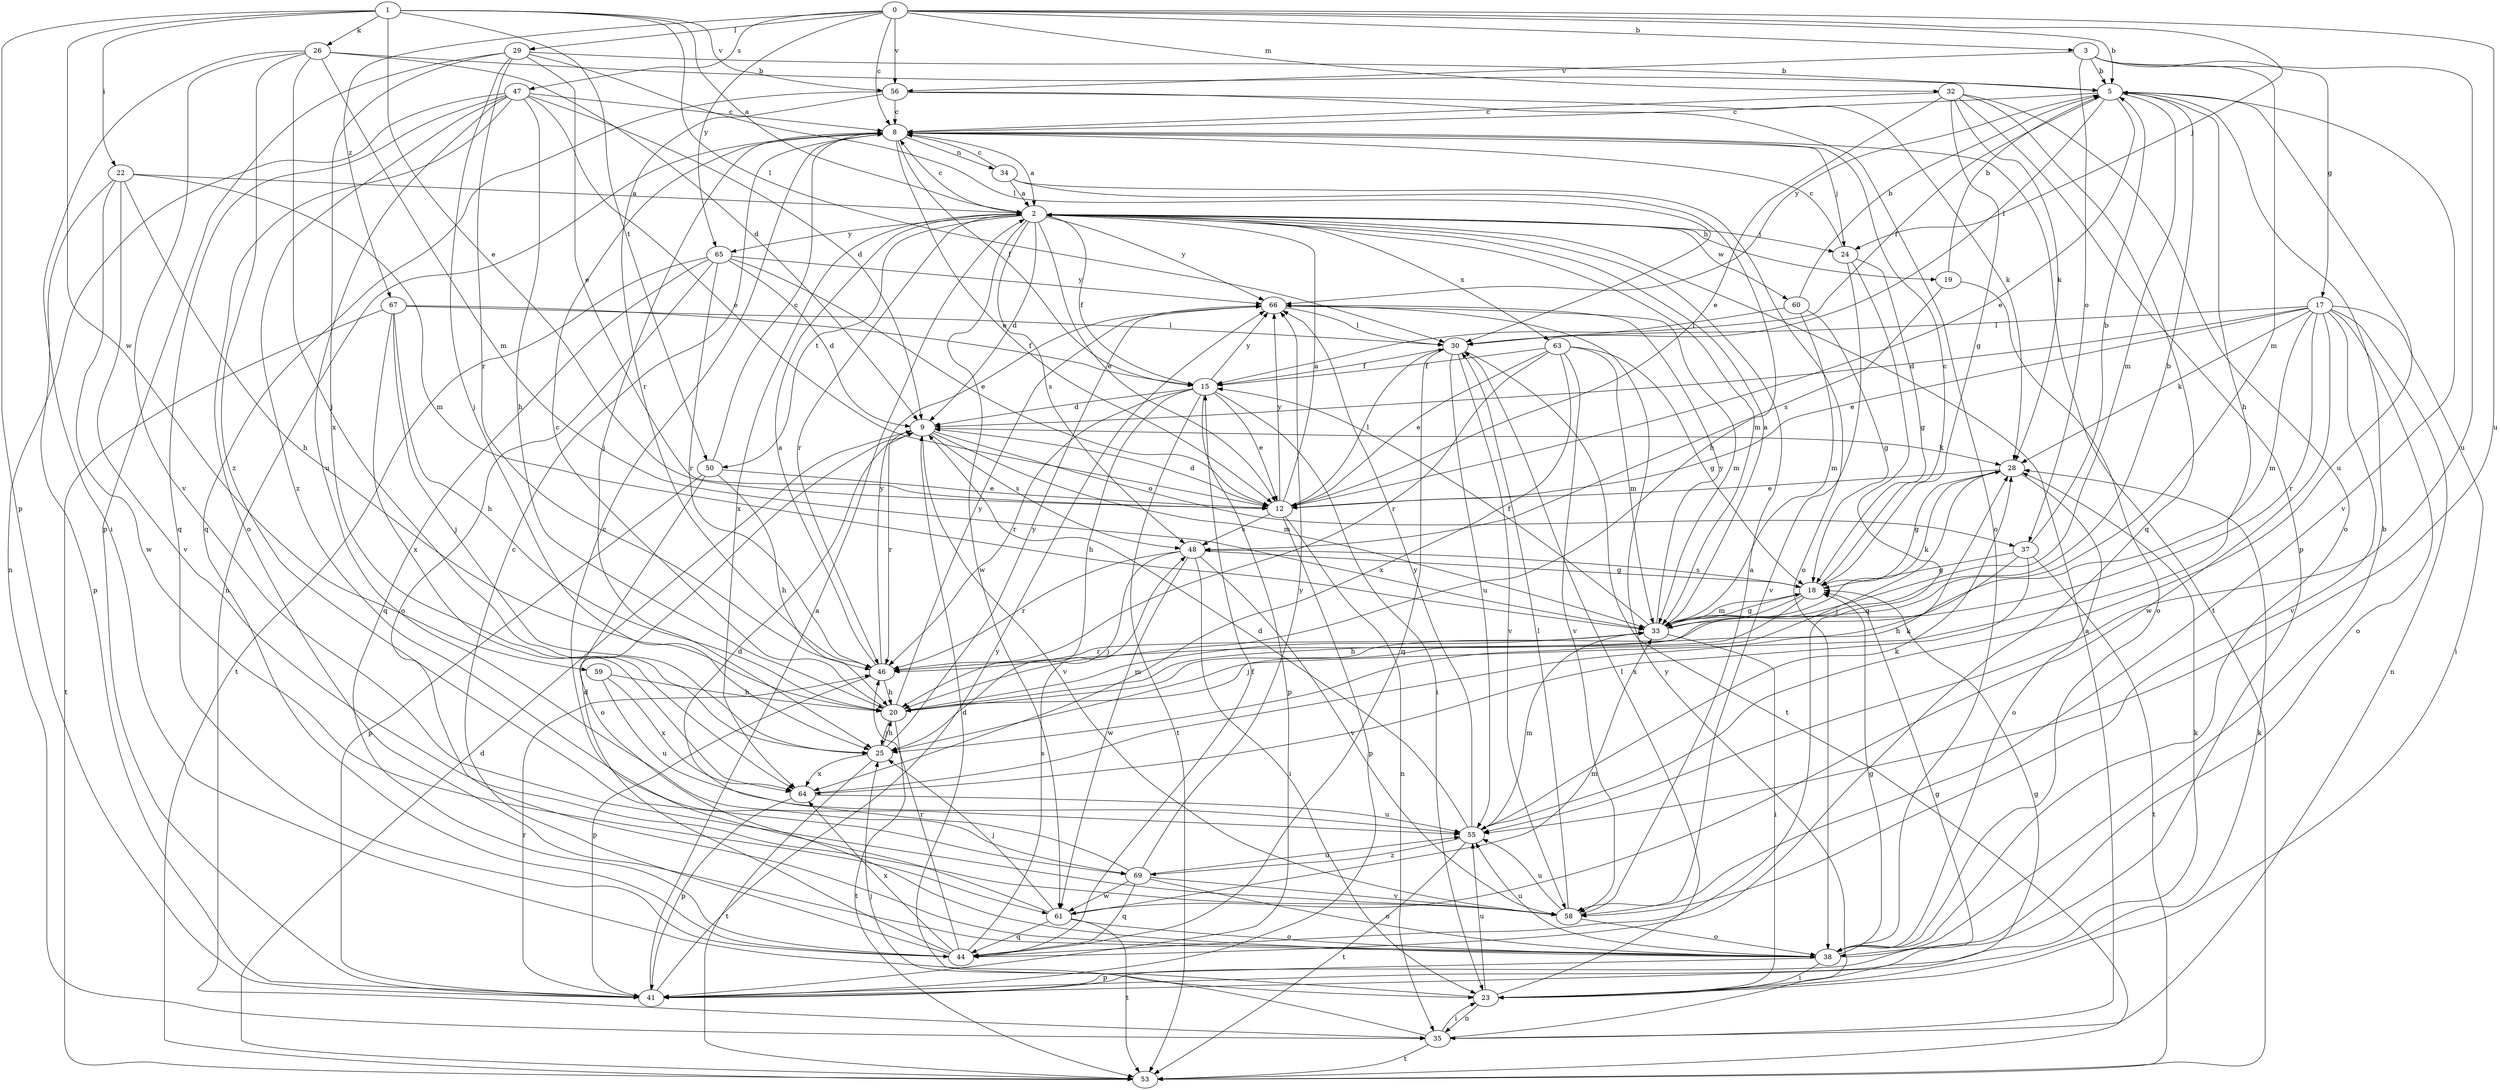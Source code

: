 strict digraph  {
0;
1;
2;
3;
5;
8;
9;
12;
15;
17;
18;
19;
20;
22;
23;
24;
25;
26;
28;
29;
30;
32;
33;
34;
35;
37;
38;
41;
44;
46;
47;
48;
50;
53;
55;
56;
58;
59;
60;
61;
63;
64;
65;
66;
67;
69;
0 -> 3  [label=b];
0 -> 5  [label=b];
0 -> 8  [label=c];
0 -> 24  [label=j];
0 -> 29  [label=l];
0 -> 32  [label=m];
0 -> 47  [label=s];
0 -> 55  [label=u];
0 -> 56  [label=v];
0 -> 65  [label=y];
0 -> 67  [label=z];
1 -> 2  [label=a];
1 -> 12  [label=e];
1 -> 22  [label=i];
1 -> 26  [label=k];
1 -> 30  [label=l];
1 -> 41  [label=p];
1 -> 50  [label=t];
1 -> 56  [label=v];
1 -> 59  [label=w];
2 -> 8  [label=c];
2 -> 9  [label=d];
2 -> 12  [label=e];
2 -> 15  [label=f];
2 -> 19  [label=h];
2 -> 24  [label=j];
2 -> 33  [label=m];
2 -> 46  [label=r];
2 -> 48  [label=s];
2 -> 50  [label=t];
2 -> 60  [label=w];
2 -> 61  [label=w];
2 -> 63  [label=x];
2 -> 64  [label=x];
2 -> 65  [label=y];
2 -> 66  [label=y];
3 -> 5  [label=b];
3 -> 17  [label=g];
3 -> 33  [label=m];
3 -> 37  [label=o];
3 -> 55  [label=u];
3 -> 56  [label=v];
5 -> 8  [label=c];
5 -> 12  [label=e];
5 -> 15  [label=f];
5 -> 20  [label=h];
5 -> 30  [label=l];
5 -> 33  [label=m];
5 -> 55  [label=u];
5 -> 58  [label=v];
5 -> 66  [label=y];
8 -> 2  [label=a];
8 -> 12  [label=e];
8 -> 15  [label=f];
8 -> 24  [label=j];
8 -> 25  [label=j];
8 -> 34  [label=n];
8 -> 35  [label=n];
8 -> 53  [label=t];
9 -> 28  [label=k];
9 -> 33  [label=m];
9 -> 37  [label=o];
9 -> 46  [label=r];
9 -> 48  [label=s];
9 -> 58  [label=v];
12 -> 2  [label=a];
12 -> 9  [label=d];
12 -> 30  [label=l];
12 -> 35  [label=n];
12 -> 41  [label=p];
12 -> 48  [label=s];
12 -> 66  [label=y];
15 -> 9  [label=d];
15 -> 12  [label=e];
15 -> 20  [label=h];
15 -> 23  [label=i];
15 -> 41  [label=p];
15 -> 46  [label=r];
15 -> 53  [label=t];
15 -> 66  [label=y];
17 -> 9  [label=d];
17 -> 12  [label=e];
17 -> 23  [label=i];
17 -> 28  [label=k];
17 -> 30  [label=l];
17 -> 33  [label=m];
17 -> 35  [label=n];
17 -> 38  [label=o];
17 -> 46  [label=r];
17 -> 58  [label=v];
17 -> 61  [label=w];
18 -> 8  [label=c];
18 -> 20  [label=h];
18 -> 25  [label=j];
18 -> 33  [label=m];
18 -> 48  [label=s];
19 -> 5  [label=b];
19 -> 38  [label=o];
19 -> 48  [label=s];
20 -> 8  [label=c];
20 -> 25  [label=j];
20 -> 33  [label=m];
20 -> 53  [label=t];
20 -> 66  [label=y];
22 -> 2  [label=a];
22 -> 20  [label=h];
22 -> 33  [label=m];
22 -> 41  [label=p];
22 -> 58  [label=v];
22 -> 61  [label=w];
23 -> 9  [label=d];
23 -> 18  [label=g];
23 -> 28  [label=k];
23 -> 30  [label=l];
23 -> 35  [label=n];
23 -> 55  [label=u];
24 -> 8  [label=c];
24 -> 18  [label=g];
24 -> 44  [label=q];
24 -> 58  [label=v];
25 -> 20  [label=h];
25 -> 53  [label=t];
25 -> 64  [label=x];
25 -> 66  [label=y];
26 -> 5  [label=b];
26 -> 9  [label=d];
26 -> 23  [label=i];
26 -> 25  [label=j];
26 -> 33  [label=m];
26 -> 58  [label=v];
26 -> 69  [label=z];
28 -> 12  [label=e];
28 -> 18  [label=g];
28 -> 25  [label=j];
28 -> 38  [label=o];
29 -> 5  [label=b];
29 -> 12  [label=e];
29 -> 25  [label=j];
29 -> 30  [label=l];
29 -> 41  [label=p];
29 -> 46  [label=r];
29 -> 64  [label=x];
30 -> 15  [label=f];
30 -> 44  [label=q];
30 -> 53  [label=t];
30 -> 55  [label=u];
30 -> 58  [label=v];
32 -> 8  [label=c];
32 -> 12  [label=e];
32 -> 18  [label=g];
32 -> 28  [label=k];
32 -> 38  [label=o];
32 -> 41  [label=p];
32 -> 44  [label=q];
33 -> 2  [label=a];
33 -> 5  [label=b];
33 -> 15  [label=f];
33 -> 18  [label=g];
33 -> 23  [label=i];
33 -> 28  [label=k];
33 -> 46  [label=r];
33 -> 66  [label=y];
34 -> 2  [label=a];
34 -> 8  [label=c];
34 -> 20  [label=h];
34 -> 38  [label=o];
35 -> 2  [label=a];
35 -> 23  [label=i];
35 -> 25  [label=j];
35 -> 53  [label=t];
35 -> 66  [label=y];
37 -> 5  [label=b];
37 -> 18  [label=g];
37 -> 20  [label=h];
37 -> 53  [label=t];
37 -> 64  [label=x];
38 -> 5  [label=b];
38 -> 18  [label=g];
38 -> 23  [label=i];
38 -> 41  [label=p];
38 -> 55  [label=u];
41 -> 2  [label=a];
41 -> 18  [label=g];
41 -> 28  [label=k];
41 -> 46  [label=r];
41 -> 66  [label=y];
44 -> 8  [label=c];
44 -> 9  [label=d];
44 -> 15  [label=f];
44 -> 46  [label=r];
44 -> 48  [label=s];
44 -> 64  [label=x];
46 -> 2  [label=a];
46 -> 20  [label=h];
46 -> 41  [label=p];
46 -> 66  [label=y];
47 -> 8  [label=c];
47 -> 9  [label=d];
47 -> 12  [label=e];
47 -> 20  [label=h];
47 -> 35  [label=n];
47 -> 38  [label=o];
47 -> 44  [label=q];
47 -> 55  [label=u];
47 -> 69  [label=z];
48 -> 18  [label=g];
48 -> 23  [label=i];
48 -> 25  [label=j];
48 -> 46  [label=r];
48 -> 58  [label=v];
48 -> 61  [label=w];
50 -> 8  [label=c];
50 -> 12  [label=e];
50 -> 20  [label=h];
50 -> 38  [label=o];
50 -> 41  [label=p];
53 -> 9  [label=d];
55 -> 9  [label=d];
55 -> 28  [label=k];
55 -> 33  [label=m];
55 -> 53  [label=t];
55 -> 66  [label=y];
55 -> 69  [label=z];
56 -> 8  [label=c];
56 -> 28  [label=k];
56 -> 38  [label=o];
56 -> 44  [label=q];
56 -> 46  [label=r];
58 -> 2  [label=a];
58 -> 30  [label=l];
58 -> 38  [label=o];
58 -> 55  [label=u];
59 -> 20  [label=h];
59 -> 55  [label=u];
59 -> 64  [label=x];
60 -> 5  [label=b];
60 -> 18  [label=g];
60 -> 30  [label=l];
60 -> 33  [label=m];
61 -> 8  [label=c];
61 -> 25  [label=j];
61 -> 33  [label=m];
61 -> 38  [label=o];
61 -> 44  [label=q];
61 -> 53  [label=t];
63 -> 12  [label=e];
63 -> 15  [label=f];
63 -> 18  [label=g];
63 -> 33  [label=m];
63 -> 46  [label=r];
63 -> 58  [label=v];
63 -> 64  [label=x];
64 -> 28  [label=k];
64 -> 41  [label=p];
64 -> 55  [label=u];
65 -> 9  [label=d];
65 -> 12  [label=e];
65 -> 38  [label=o];
65 -> 44  [label=q];
65 -> 46  [label=r];
65 -> 53  [label=t];
65 -> 66  [label=y];
66 -> 30  [label=l];
66 -> 33  [label=m];
67 -> 15  [label=f];
67 -> 20  [label=h];
67 -> 25  [label=j];
67 -> 30  [label=l];
67 -> 53  [label=t];
67 -> 64  [label=x];
69 -> 9  [label=d];
69 -> 38  [label=o];
69 -> 44  [label=q];
69 -> 55  [label=u];
69 -> 58  [label=v];
69 -> 61  [label=w];
69 -> 66  [label=y];
}
